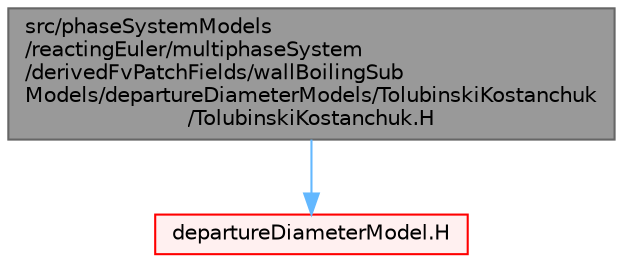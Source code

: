 digraph "src/phaseSystemModels/reactingEuler/multiphaseSystem/derivedFvPatchFields/wallBoilingSubModels/departureDiameterModels/TolubinskiKostanchuk/TolubinskiKostanchuk.H"
{
 // LATEX_PDF_SIZE
  bgcolor="transparent";
  edge [fontname=Helvetica,fontsize=10,labelfontname=Helvetica,labelfontsize=10];
  node [fontname=Helvetica,fontsize=10,shape=box,height=0.2,width=0.4];
  Node1 [id="Node000001",label="src/phaseSystemModels\l/reactingEuler/multiphaseSystem\l/derivedFvPatchFields/wallBoilingSub\lModels/departureDiameterModels/TolubinskiKostanchuk\l/TolubinskiKostanchuk.H",height=0.2,width=0.4,color="gray40", fillcolor="grey60", style="filled", fontcolor="black",tooltip=" "];
  Node1 -> Node2 [id="edge1_Node000001_Node000002",color="steelblue1",style="solid",tooltip=" "];
  Node2 [id="Node000002",label="departureDiameterModel.H",height=0.2,width=0.4,color="red", fillcolor="#FFF0F0", style="filled",URL="$departureDiameterModel_8H.html",tooltip=" "];
}
